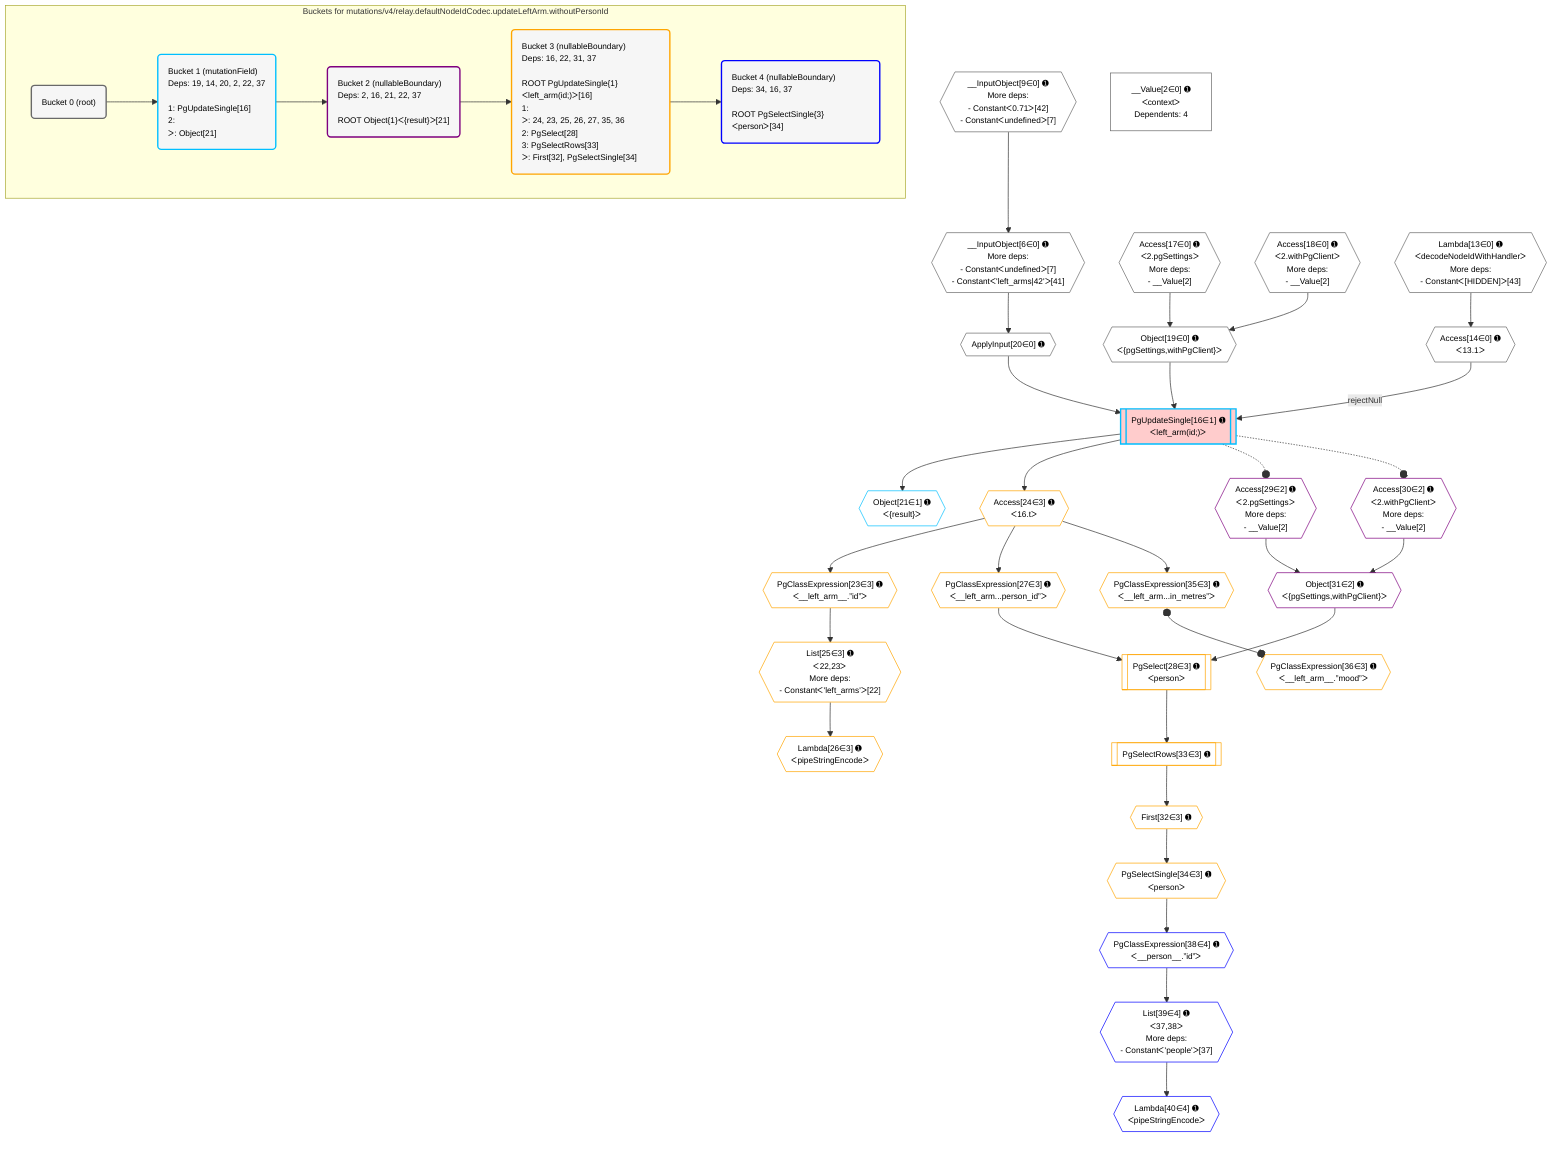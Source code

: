 %%{init: {'themeVariables': { 'fontSize': '12px'}}}%%
graph TD
    classDef path fill:#eee,stroke:#000,color:#000
    classDef plan fill:#fff,stroke-width:1px,color:#000
    classDef itemplan fill:#fff,stroke-width:2px,color:#000
    classDef unbatchedplan fill:#dff,stroke-width:1px,color:#000
    classDef sideeffectplan fill:#fcc,stroke-width:2px,color:#000
    classDef bucket fill:#f6f6f6,color:#000,stroke-width:2px,text-align:left

    subgraph "Buckets for mutations/v4/relay.defaultNodeIdCodec.updateLeftArm.withoutPersonId"
    Bucket0("Bucket 0 (root)"):::bucket
    Bucket1("Bucket 1 (mutationField)<br />Deps: 19, 14, 20, 2, 22, 37<br /><br />1: PgUpdateSingle[16]<br />2: <br />ᐳ: Object[21]"):::bucket
    Bucket2("Bucket 2 (nullableBoundary)<br />Deps: 2, 16, 21, 22, 37<br /><br />ROOT Object{1}ᐸ{result}ᐳ[21]"):::bucket
    Bucket3("Bucket 3 (nullableBoundary)<br />Deps: 16, 22, 31, 37<br /><br />ROOT PgUpdateSingle{1}ᐸleft_arm(id;)ᐳ[16]<br />1: <br />ᐳ: 24, 23, 25, 26, 27, 35, 36<br />2: PgSelect[28]<br />3: PgSelectRows[33]<br />ᐳ: First[32], PgSelectSingle[34]"):::bucket
    Bucket4("Bucket 4 (nullableBoundary)<br />Deps: 34, 16, 37<br /><br />ROOT PgSelectSingle{3}ᐸpersonᐳ[34]"):::bucket
    end
    Bucket0 --> Bucket1
    Bucket1 --> Bucket2
    Bucket2 --> Bucket3
    Bucket3 --> Bucket4

    %% plan dependencies
    __InputObject6{{"__InputObject[6∈0] ➊<br />More deps:<br />- Constantᐸundefinedᐳ[7]<br />- Constantᐸ'left_arms|42'ᐳ[41]"}}:::plan
    __InputObject9{{"__InputObject[9∈0] ➊<br />More deps:<br />- Constantᐸ0.71ᐳ[42]<br />- Constantᐸundefinedᐳ[7]"}}:::plan
    __InputObject9 --> __InputObject6
    Object19{{"Object[19∈0] ➊<br />ᐸ{pgSettings,withPgClient}ᐳ"}}:::plan
    Access17{{"Access[17∈0] ➊<br />ᐸ2.pgSettingsᐳ<br />More deps:<br />- __Value[2]"}}:::plan
    Access18{{"Access[18∈0] ➊<br />ᐸ2.withPgClientᐳ<br />More deps:<br />- __Value[2]"}}:::plan
    Access17 & Access18 --> Object19
    Lambda13{{"Lambda[13∈0] ➊<br />ᐸdecodeNodeIdWithHandlerᐳ<br />More deps:<br />- Constantᐸ[HIDDEN]ᐳ[43]"}}:::plan
    Access14{{"Access[14∈0] ➊<br />ᐸ13.1ᐳ"}}:::plan
    Lambda13 --> Access14
    ApplyInput20{{"ApplyInput[20∈0] ➊"}}:::plan
    __InputObject6 --> ApplyInput20
    __Value2["__Value[2∈0] ➊<br />ᐸcontextᐳ<br />Dependents: 4"]:::plan
    PgUpdateSingle16[["PgUpdateSingle[16∈1] ➊<br />ᐸleft_arm(id;)ᐳ"]]:::sideeffectplan
    Access14 -->|rejectNull| PgUpdateSingle16
    Object19 & ApplyInput20 --> PgUpdateSingle16
    Object21{{"Object[21∈1] ➊<br />ᐸ{result}ᐳ"}}:::plan
    PgUpdateSingle16 --> Object21
    Object31{{"Object[31∈2] ➊<br />ᐸ{pgSettings,withPgClient}ᐳ"}}:::plan
    Access29{{"Access[29∈2] ➊<br />ᐸ2.pgSettingsᐳ<br />More deps:<br />- __Value[2]"}}:::plan
    Access30{{"Access[30∈2] ➊<br />ᐸ2.withPgClientᐳ<br />More deps:<br />- __Value[2]"}}:::plan
    Access29 & Access30 --> Object31
    List25{{"List[25∈3] ➊<br />ᐸ22,23ᐳ<br />More deps:<br />- Constantᐸ'left_arms'ᐳ[22]"}}:::plan
    PgClassExpression23{{"PgClassExpression[23∈3] ➊<br />ᐸ__left_arm__.”id”ᐳ"}}:::plan
    PgClassExpression23 --> List25
    PgSelect28[["PgSelect[28∈3] ➊<br />ᐸpersonᐳ"]]:::plan
    PgClassExpression27{{"PgClassExpression[27∈3] ➊<br />ᐸ__left_arm...person_id”ᐳ"}}:::plan
    Object31 & PgClassExpression27 --> PgSelect28
    Access24{{"Access[24∈3] ➊<br />ᐸ16.tᐳ"}}:::plan
    Access24 --> PgClassExpression23
    PgUpdateSingle16 --> Access24
    Lambda26{{"Lambda[26∈3] ➊<br />ᐸpipeStringEncodeᐳ"}}:::plan
    List25 --> Lambda26
    Access24 --> PgClassExpression27
    First32{{"First[32∈3] ➊"}}:::plan
    PgSelectRows33[["PgSelectRows[33∈3] ➊"]]:::plan
    PgSelectRows33 --> First32
    PgSelect28 --> PgSelectRows33
    PgSelectSingle34{{"PgSelectSingle[34∈3] ➊<br />ᐸpersonᐳ"}}:::plan
    First32 --> PgSelectSingle34
    PgClassExpression35{{"PgClassExpression[35∈3] ➊<br />ᐸ__left_arm...in_metres”ᐳ"}}:::plan
    Access24 --> PgClassExpression35
    PgClassExpression36{{"PgClassExpression[36∈3] ➊<br />ᐸ__left_arm__.”mood”ᐳ"}}:::plan
    PgClassExpression35 o--o PgClassExpression36
    List39{{"List[39∈4] ➊<br />ᐸ37,38ᐳ<br />More deps:<br />- Constantᐸ'people'ᐳ[37]"}}:::plan
    PgClassExpression38{{"PgClassExpression[38∈4] ➊<br />ᐸ__person__.”id”ᐳ"}}:::plan
    PgClassExpression38 --> List39
    PgSelectSingle34 --> PgClassExpression38
    Lambda40{{"Lambda[40∈4] ➊<br />ᐸpipeStringEncodeᐳ"}}:::plan
    List39 --> Lambda40

    %% define steps
    classDef bucket0 stroke:#696969
    class Bucket0,__Value2,__InputObject6,__InputObject9,Lambda13,Access14,Access17,Access18,Object19,ApplyInput20 bucket0
    classDef bucket1 stroke:#00bfff
    class Bucket1,PgUpdateSingle16,Object21 bucket1
    classDef bucket2 stroke:#7f007f
    class Bucket2,Access29,Access30,Object31 bucket2
    classDef bucket3 stroke:#ffa500
    class Bucket3,PgClassExpression23,Access24,List25,Lambda26,PgClassExpression27,PgSelect28,First32,PgSelectRows33,PgSelectSingle34,PgClassExpression35,PgClassExpression36 bucket3
    classDef bucket4 stroke:#0000ff
    class Bucket4,PgClassExpression38,List39,Lambda40 bucket4

    %% implicit side effects
    PgUpdateSingle16 -.-o Access29
    PgUpdateSingle16 -.-o Access30